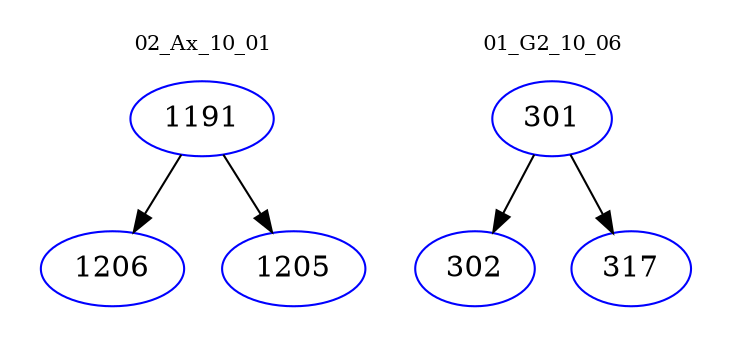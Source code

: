 digraph{
subgraph cluster_0 {
color = white
label = "02_Ax_10_01";
fontsize=10;
T0_1191 [label="1191", color="blue"]
T0_1191 -> T0_1206 [color="black"]
T0_1206 [label="1206", color="blue"]
T0_1191 -> T0_1205 [color="black"]
T0_1205 [label="1205", color="blue"]
}
subgraph cluster_1 {
color = white
label = "01_G2_10_06";
fontsize=10;
T1_301 [label="301", color="blue"]
T1_301 -> T1_302 [color="black"]
T1_302 [label="302", color="blue"]
T1_301 -> T1_317 [color="black"]
T1_317 [label="317", color="blue"]
}
}
